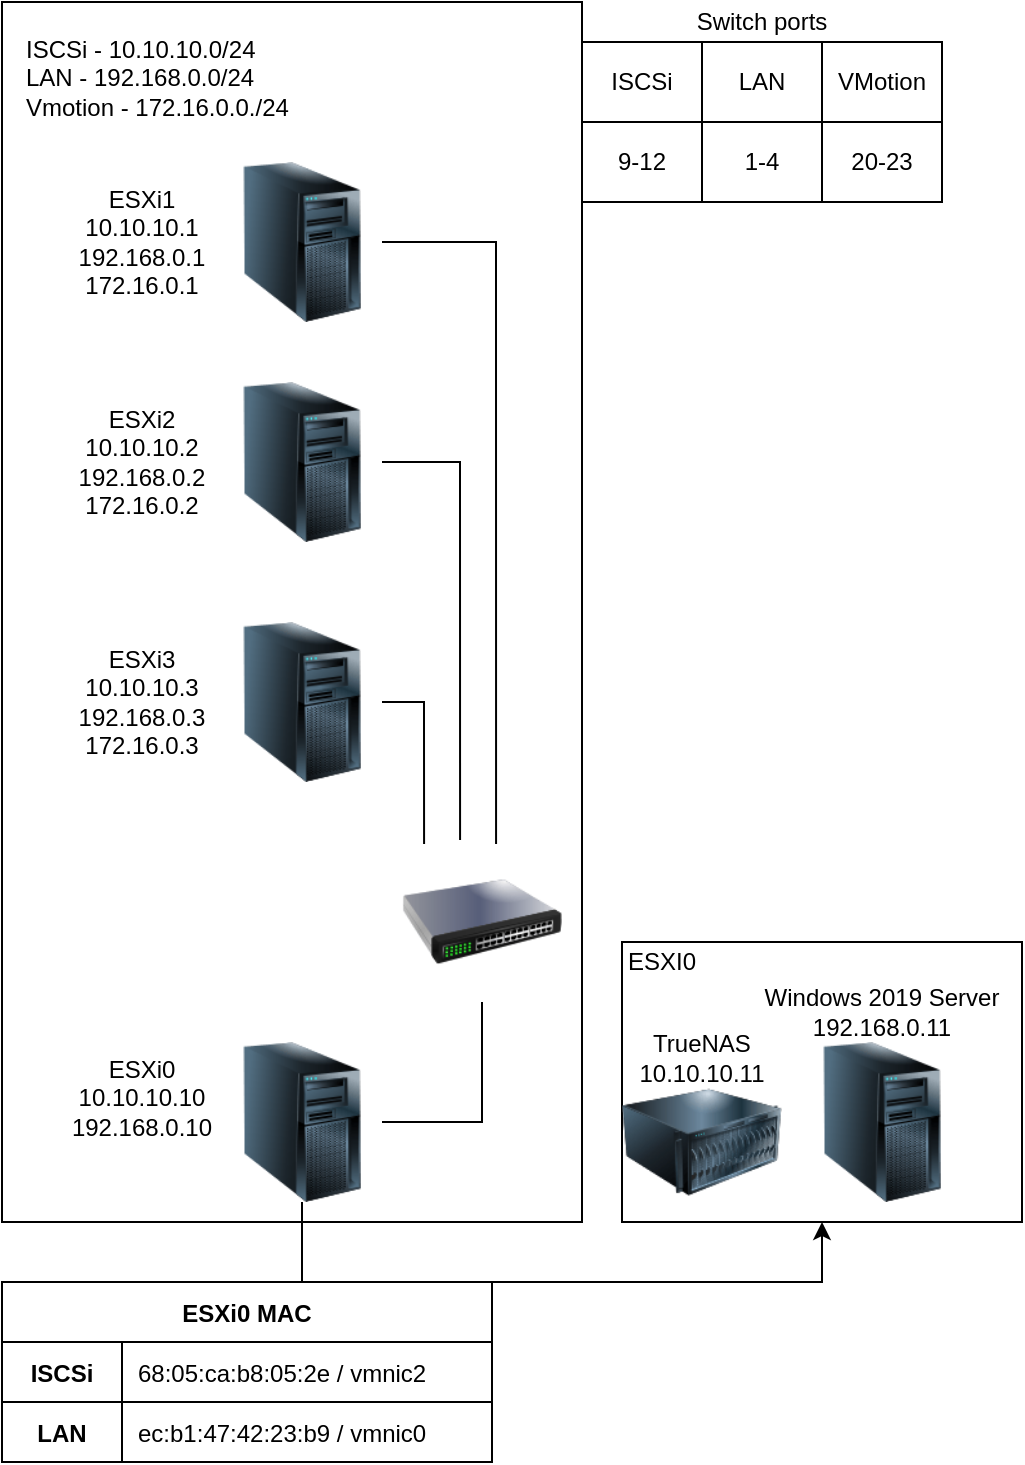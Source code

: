 <mxfile version="13.10.0" type="github">
  <diagram id="UTsrj9zy2FsQwudx2wQN" name="Page-1">
    <mxGraphModel dx="1041" dy="790" grid="1" gridSize="10" guides="1" tooltips="1" connect="1" arrows="0" fold="1" page="1" pageScale="1" pageWidth="850" pageHeight="1100" math="0" shadow="0">
      <root>
        <mxCell id="0" />
        <mxCell id="1" parent="0" />
        <mxCell id="KXu5CnC1AJarhtzcKAEL-6" value="" style="rounded=0;whiteSpace=wrap;html=1;align=left;labelBackgroundColor=none;fillColor=none;" vertex="1" parent="1">
          <mxGeometry width="290" height="610" as="geometry" />
        </mxCell>
        <mxCell id="OHEoidDT8wOifvf5l5tZ-14" style="edgeStyle=orthogonalEdgeStyle;rounded=0;orthogonalLoop=1;jettySize=auto;html=1;entryX=0.588;entryY=0.013;entryDx=0;entryDy=0;entryPerimeter=0;endArrow=none;endFill=0;" parent="1" source="OHEoidDT8wOifvf5l5tZ-2" target="OHEoidDT8wOifvf5l5tZ-6" edge="1">
          <mxGeometry relative="1" as="geometry" />
        </mxCell>
        <mxCell id="OHEoidDT8wOifvf5l5tZ-2" value="" style="image;html=1;image=img/lib/clip_art/computers/Server_Tower_128x128.png" parent="1" vertex="1">
          <mxGeometry x="110" y="80" width="80" height="80" as="geometry" />
        </mxCell>
        <mxCell id="OHEoidDT8wOifvf5l5tZ-13" style="edgeStyle=orthogonalEdgeStyle;rounded=0;orthogonalLoop=1;jettySize=auto;html=1;entryX=0.363;entryY=-0.012;entryDx=0;entryDy=0;entryPerimeter=0;endArrow=none;endFill=0;" parent="1" source="OHEoidDT8wOifvf5l5tZ-3" target="OHEoidDT8wOifvf5l5tZ-6" edge="1">
          <mxGeometry relative="1" as="geometry" />
        </mxCell>
        <mxCell id="OHEoidDT8wOifvf5l5tZ-3" value="" style="image;html=1;image=img/lib/clip_art/computers/Server_Tower_128x128.png" parent="1" vertex="1">
          <mxGeometry x="110" y="190" width="80" height="80" as="geometry" />
        </mxCell>
        <mxCell id="OHEoidDT8wOifvf5l5tZ-11" style="edgeStyle=orthogonalEdgeStyle;rounded=0;orthogonalLoop=1;jettySize=auto;html=1;entryX=0.138;entryY=0.013;entryDx=0;entryDy=0;entryPerimeter=0;endArrow=none;endFill=0;" parent="1" source="OHEoidDT8wOifvf5l5tZ-4" target="OHEoidDT8wOifvf5l5tZ-6" edge="1">
          <mxGeometry relative="1" as="geometry" />
        </mxCell>
        <mxCell id="OHEoidDT8wOifvf5l5tZ-4" value="" style="image;html=1;image=img/lib/clip_art/computers/Server_Tower_128x128.png" parent="1" vertex="1">
          <mxGeometry x="110" y="310" width="80" height="80" as="geometry" />
        </mxCell>
        <mxCell id="OHEoidDT8wOifvf5l5tZ-15" style="edgeStyle=orthogonalEdgeStyle;rounded=0;orthogonalLoop=1;jettySize=auto;html=1;endArrow=none;endFill=0;" parent="1" source="OHEoidDT8wOifvf5l5tZ-5" target="OHEoidDT8wOifvf5l5tZ-6" edge="1">
          <mxGeometry relative="1" as="geometry" />
        </mxCell>
        <mxCell id="KXu5CnC1AJarhtzcKAEL-12" style="edgeStyle=orthogonalEdgeStyle;rounded=0;orthogonalLoop=1;jettySize=auto;html=1;entryX=0.5;entryY=1;entryDx=0;entryDy=0;fontColor=#000000;" edge="1" parent="1" source="OHEoidDT8wOifvf5l5tZ-5" target="KXu5CnC1AJarhtzcKAEL-9">
          <mxGeometry relative="1" as="geometry">
            <Array as="points">
              <mxPoint x="150" y="640" />
              <mxPoint x="410" y="640" />
            </Array>
          </mxGeometry>
        </mxCell>
        <mxCell id="OHEoidDT8wOifvf5l5tZ-5" value="" style="image;html=1;image=img/lib/clip_art/computers/Server_Tower_128x128.png" parent="1" vertex="1">
          <mxGeometry x="110" y="520" width="80" height="80" as="geometry" />
        </mxCell>
        <mxCell id="OHEoidDT8wOifvf5l5tZ-6" value="" style="image;html=1;image=img/lib/clip_art/networking/Switch_128x128.png" parent="1" vertex="1">
          <mxGeometry x="200" y="420" width="80" height="80" as="geometry" />
        </mxCell>
        <mxCell id="OHEoidDT8wOifvf5l5tZ-16" value="&lt;div&gt;ISCSi - 10.10.10.0/24&lt;/div&gt;&lt;div&gt;LAN - 192.168.0.0/24&lt;/div&gt;&lt;div&gt;Vmotion - 172.16.0.0./24&lt;/div&gt;&lt;div&gt;&lt;br&gt;&lt;/div&gt;&lt;div&gt;&lt;br&gt;&lt;/div&gt;&lt;div&gt;&lt;br&gt;&lt;/div&gt;" style="text;html=1;strokeColor=none;fillColor=none;align=left;verticalAlign=top;whiteSpace=wrap;rounded=0;" parent="1" vertex="1">
          <mxGeometry x="10" y="10" width="150" height="60" as="geometry" />
        </mxCell>
        <mxCell id="KXu5CnC1AJarhtzcKAEL-1" value="&lt;div&gt;ESXi1&lt;/div&gt;&lt;div&gt;10.10.10.1&lt;/div&gt;&lt;div&gt;192.168.0.1&lt;/div&gt;&lt;div&gt;172.16.0.1&lt;br&gt;&lt;/div&gt;" style="text;html=1;strokeColor=none;fillColor=none;align=center;verticalAlign=middle;whiteSpace=wrap;rounded=0;" vertex="1" parent="1">
          <mxGeometry x="20" y="85" width="100" height="70" as="geometry" />
        </mxCell>
        <mxCell id="KXu5CnC1AJarhtzcKAEL-2" value="&lt;div&gt;ESXi2&lt;/div&gt;&lt;div&gt;10.10.10.2&lt;/div&gt;&lt;div&gt;192.168.0.2&lt;/div&gt;&lt;div&gt;172.16.0.2&lt;/div&gt;" style="text;html=1;strokeColor=none;fillColor=none;align=center;verticalAlign=middle;whiteSpace=wrap;rounded=0;" vertex="1" parent="1">
          <mxGeometry x="20" y="195" width="100" height="70" as="geometry" />
        </mxCell>
        <mxCell id="KXu5CnC1AJarhtzcKAEL-4" value="&lt;div&gt;ESXi3&lt;/div&gt;&lt;div&gt;10.10.10.3&lt;/div&gt;&lt;div&gt;192.168.0.3&lt;/div&gt;&lt;div&gt;172.16.0.3&lt;br&gt;&lt;/div&gt;" style="text;html=1;strokeColor=none;fillColor=none;align=center;verticalAlign=middle;whiteSpace=wrap;rounded=0;" vertex="1" parent="1">
          <mxGeometry x="20" y="315" width="100" height="70" as="geometry" />
        </mxCell>
        <mxCell id="KXu5CnC1AJarhtzcKAEL-5" value="&lt;div&gt;ESXi0&lt;/div&gt;&lt;div&gt;10.10.10.10&lt;/div&gt;&lt;div&gt;192.168.0.10&lt;/div&gt;&lt;div&gt;&lt;br&gt;&lt;/div&gt;" style="text;html=1;strokeColor=none;fillColor=none;align=center;verticalAlign=middle;whiteSpace=wrap;rounded=0;" vertex="1" parent="1">
          <mxGeometry x="20" y="520" width="100" height="70" as="geometry" />
        </mxCell>
        <mxCell id="KXu5CnC1AJarhtzcKAEL-9" value="" style="rounded=0;whiteSpace=wrap;html=1;align=left;labelBackgroundColor=none;fillColor=none;" vertex="1" parent="1">
          <mxGeometry x="310" y="470" width="200" height="140" as="geometry" />
        </mxCell>
        <mxCell id="KXu5CnC1AJarhtzcKAEL-11" value="" style="image;html=1;image=img/lib/clip_art/computers/Server_128x128.png;labelBackgroundColor=none;fillColor=none;gradientColor=none;fontColor=#000000;align=left;" vertex="1" parent="1">
          <mxGeometry x="310" y="530" width="80" height="80" as="geometry" />
        </mxCell>
        <mxCell id="KXu5CnC1AJarhtzcKAEL-13" value="ESXI0" style="text;html=1;strokeColor=none;fillColor=none;align=center;verticalAlign=middle;whiteSpace=wrap;rounded=0;labelBackgroundColor=none;fontColor=#000000;" vertex="1" parent="1">
          <mxGeometry x="310" y="470" width="40" height="20" as="geometry" />
        </mxCell>
        <mxCell id="KXu5CnC1AJarhtzcKAEL-14" value="&lt;div&gt;TrueNAS&lt;/div&gt;&lt;div&gt;10.10.10.11&lt;br&gt;&lt;/div&gt;" style="text;html=1;strokeColor=none;fillColor=none;align=center;verticalAlign=middle;whiteSpace=wrap;rounded=0;labelBackgroundColor=none;fontColor=#000000;" vertex="1" parent="1">
          <mxGeometry x="300" y="505" width="100" height="45" as="geometry" />
        </mxCell>
        <mxCell id="KXu5CnC1AJarhtzcKAEL-15" value="" style="image;html=1;image=img/lib/clip_art/computers/Server_Tower_128x128.png;labelBackgroundColor=none;fillColor=none;gradientColor=none;fontColor=#000000;align=left;" vertex="1" parent="1">
          <mxGeometry x="400" y="520" width="80" height="80" as="geometry" />
        </mxCell>
        <mxCell id="KXu5CnC1AJarhtzcKAEL-16" value="&lt;div&gt;Windows 2019 Server&lt;/div&gt;&lt;div&gt;192.168.0.11&lt;br&gt;&lt;/div&gt;" style="text;html=1;strokeColor=none;fillColor=none;align=center;verticalAlign=middle;whiteSpace=wrap;rounded=0;labelBackgroundColor=none;fontColor=#000000;" vertex="1" parent="1">
          <mxGeometry x="375" y="480" width="130" height="50" as="geometry" />
        </mxCell>
        <mxCell id="KXu5CnC1AJarhtzcKAEL-21" value="" style="shape=table;html=1;whiteSpace=wrap;startSize=0;container=1;collapsible=0;childLayout=tableLayout;labelBackgroundColor=none;fillColor=none;gradientColor=none;fontColor=#000000;align=left;" vertex="1" parent="1">
          <mxGeometry x="290" y="20" width="180" height="80" as="geometry" />
        </mxCell>
        <mxCell id="KXu5CnC1AJarhtzcKAEL-22" value="" style="shape=partialRectangle;html=1;whiteSpace=wrap;collapsible=0;dropTarget=0;pointerEvents=0;fillColor=none;top=0;left=0;bottom=0;right=0;points=[[0,0.5],[1,0.5]];portConstraint=eastwest;" vertex="1" parent="KXu5CnC1AJarhtzcKAEL-21">
          <mxGeometry width="180" height="40" as="geometry" />
        </mxCell>
        <mxCell id="KXu5CnC1AJarhtzcKAEL-23" value="ISCSi" style="shape=partialRectangle;html=1;whiteSpace=wrap;connectable=0;fillColor=none;top=0;left=0;bottom=0;right=0;overflow=hidden;" vertex="1" parent="KXu5CnC1AJarhtzcKAEL-22">
          <mxGeometry width="60" height="40" as="geometry" />
        </mxCell>
        <mxCell id="KXu5CnC1AJarhtzcKAEL-24" value="LAN" style="shape=partialRectangle;html=1;whiteSpace=wrap;connectable=0;fillColor=none;top=0;left=0;bottom=0;right=0;overflow=hidden;" vertex="1" parent="KXu5CnC1AJarhtzcKAEL-22">
          <mxGeometry x="60" width="60" height="40" as="geometry" />
        </mxCell>
        <mxCell id="KXu5CnC1AJarhtzcKAEL-25" value="VMotion" style="shape=partialRectangle;html=1;whiteSpace=wrap;connectable=0;fillColor=none;top=0;left=0;bottom=0;right=0;overflow=hidden;" vertex="1" parent="KXu5CnC1AJarhtzcKAEL-22">
          <mxGeometry x="120" width="60" height="40" as="geometry" />
        </mxCell>
        <mxCell id="KXu5CnC1AJarhtzcKAEL-26" value="" style="shape=partialRectangle;html=1;whiteSpace=wrap;collapsible=0;dropTarget=0;pointerEvents=0;fillColor=none;top=0;left=0;bottom=0;right=0;points=[[0,0.5],[1,0.5]];portConstraint=eastwest;" vertex="1" parent="KXu5CnC1AJarhtzcKAEL-21">
          <mxGeometry y="40" width="180" height="40" as="geometry" />
        </mxCell>
        <mxCell id="KXu5CnC1AJarhtzcKAEL-27" value="9-12" style="shape=partialRectangle;html=1;whiteSpace=wrap;connectable=0;fillColor=none;top=0;left=0;bottom=0;right=0;overflow=hidden;" vertex="1" parent="KXu5CnC1AJarhtzcKAEL-26">
          <mxGeometry width="60" height="40" as="geometry" />
        </mxCell>
        <mxCell id="KXu5CnC1AJarhtzcKAEL-28" value="1-4" style="shape=partialRectangle;html=1;whiteSpace=wrap;connectable=0;fillColor=none;top=0;left=0;bottom=0;right=0;overflow=hidden;" vertex="1" parent="KXu5CnC1AJarhtzcKAEL-26">
          <mxGeometry x="60" width="60" height="40" as="geometry" />
        </mxCell>
        <mxCell id="KXu5CnC1AJarhtzcKAEL-29" value="20-23" style="shape=partialRectangle;html=1;whiteSpace=wrap;connectable=0;fillColor=none;top=0;left=0;bottom=0;right=0;overflow=hidden;" vertex="1" parent="KXu5CnC1AJarhtzcKAEL-26">
          <mxGeometry x="120" width="60" height="40" as="geometry" />
        </mxCell>
        <mxCell id="KXu5CnC1AJarhtzcKAEL-34" value="Switch ports" style="text;html=1;strokeColor=none;fillColor=none;align=center;verticalAlign=middle;whiteSpace=wrap;rounded=0;labelBackgroundColor=none;fontColor=#000000;" vertex="1" parent="1">
          <mxGeometry x="335" width="90" height="20" as="geometry" />
        </mxCell>
        <mxCell id="KXu5CnC1AJarhtzcKAEL-51" value="ESXi0 MAC" style="shape=table;startSize=30;container=1;collapsible=1;childLayout=tableLayout;fixedRows=1;rowLines=0;fontStyle=1;align=center;resizeLast=1;labelBackgroundColor=none;fillColor=none;gradientColor=none;fontColor=#000000;" vertex="1" parent="1">
          <mxGeometry y="640" width="245" height="90" as="geometry">
            <mxRectangle x="1" y="640" width="60" height="30" as="alternateBounds" />
          </mxGeometry>
        </mxCell>
        <mxCell id="KXu5CnC1AJarhtzcKAEL-55" value="" style="shape=partialRectangle;collapsible=0;dropTarget=0;pointerEvents=0;fillColor=none;top=0;left=0;bottom=1;right=0;points=[[0,0.5],[1,0.5]];portConstraint=eastwest;" vertex="1" parent="KXu5CnC1AJarhtzcKAEL-51">
          <mxGeometry y="30" width="245" height="30" as="geometry" />
        </mxCell>
        <mxCell id="KXu5CnC1AJarhtzcKAEL-56" value="ISCSi" style="shape=partialRectangle;connectable=0;fillColor=none;top=0;left=0;bottom=0;right=0;fontStyle=1;overflow=hidden;" vertex="1" parent="KXu5CnC1AJarhtzcKAEL-55">
          <mxGeometry width="60" height="30" as="geometry" />
        </mxCell>
        <mxCell id="KXu5CnC1AJarhtzcKAEL-57" value="68:05:ca:b8:05:2e / vmnic2" style="shape=partialRectangle;connectable=0;fillColor=none;top=0;left=0;bottom=0;right=0;align=left;spacingLeft=6;fontStyle=0;overflow=hidden;" vertex="1" parent="KXu5CnC1AJarhtzcKAEL-55">
          <mxGeometry x="60" width="185" height="30" as="geometry" />
        </mxCell>
        <mxCell id="KXu5CnC1AJarhtzcKAEL-61" value="" style="shape=partialRectangle;collapsible=0;dropTarget=0;pointerEvents=0;fillColor=none;top=0;left=0;bottom=0;right=0;points=[[0,0.5],[1,0.5]];portConstraint=eastwest;" vertex="1" parent="KXu5CnC1AJarhtzcKAEL-51">
          <mxGeometry y="60" width="245" height="30" as="geometry" />
        </mxCell>
        <mxCell id="KXu5CnC1AJarhtzcKAEL-62" value="LAN" style="shape=partialRectangle;connectable=0;fillColor=none;top=0;left=0;bottom=0;right=0;editable=1;overflow=hidden;fontStyle=1" vertex="1" parent="KXu5CnC1AJarhtzcKAEL-61">
          <mxGeometry width="60" height="30" as="geometry" />
        </mxCell>
        <mxCell id="KXu5CnC1AJarhtzcKAEL-63" value="ec:b1:47:42:23:b9 / vmnic0" style="shape=partialRectangle;connectable=0;fillColor=none;top=0;left=0;bottom=0;right=0;align=left;spacingLeft=6;overflow=hidden;" vertex="1" parent="KXu5CnC1AJarhtzcKAEL-61">
          <mxGeometry x="60" width="185" height="30" as="geometry" />
        </mxCell>
      </root>
    </mxGraphModel>
  </diagram>
</mxfile>
